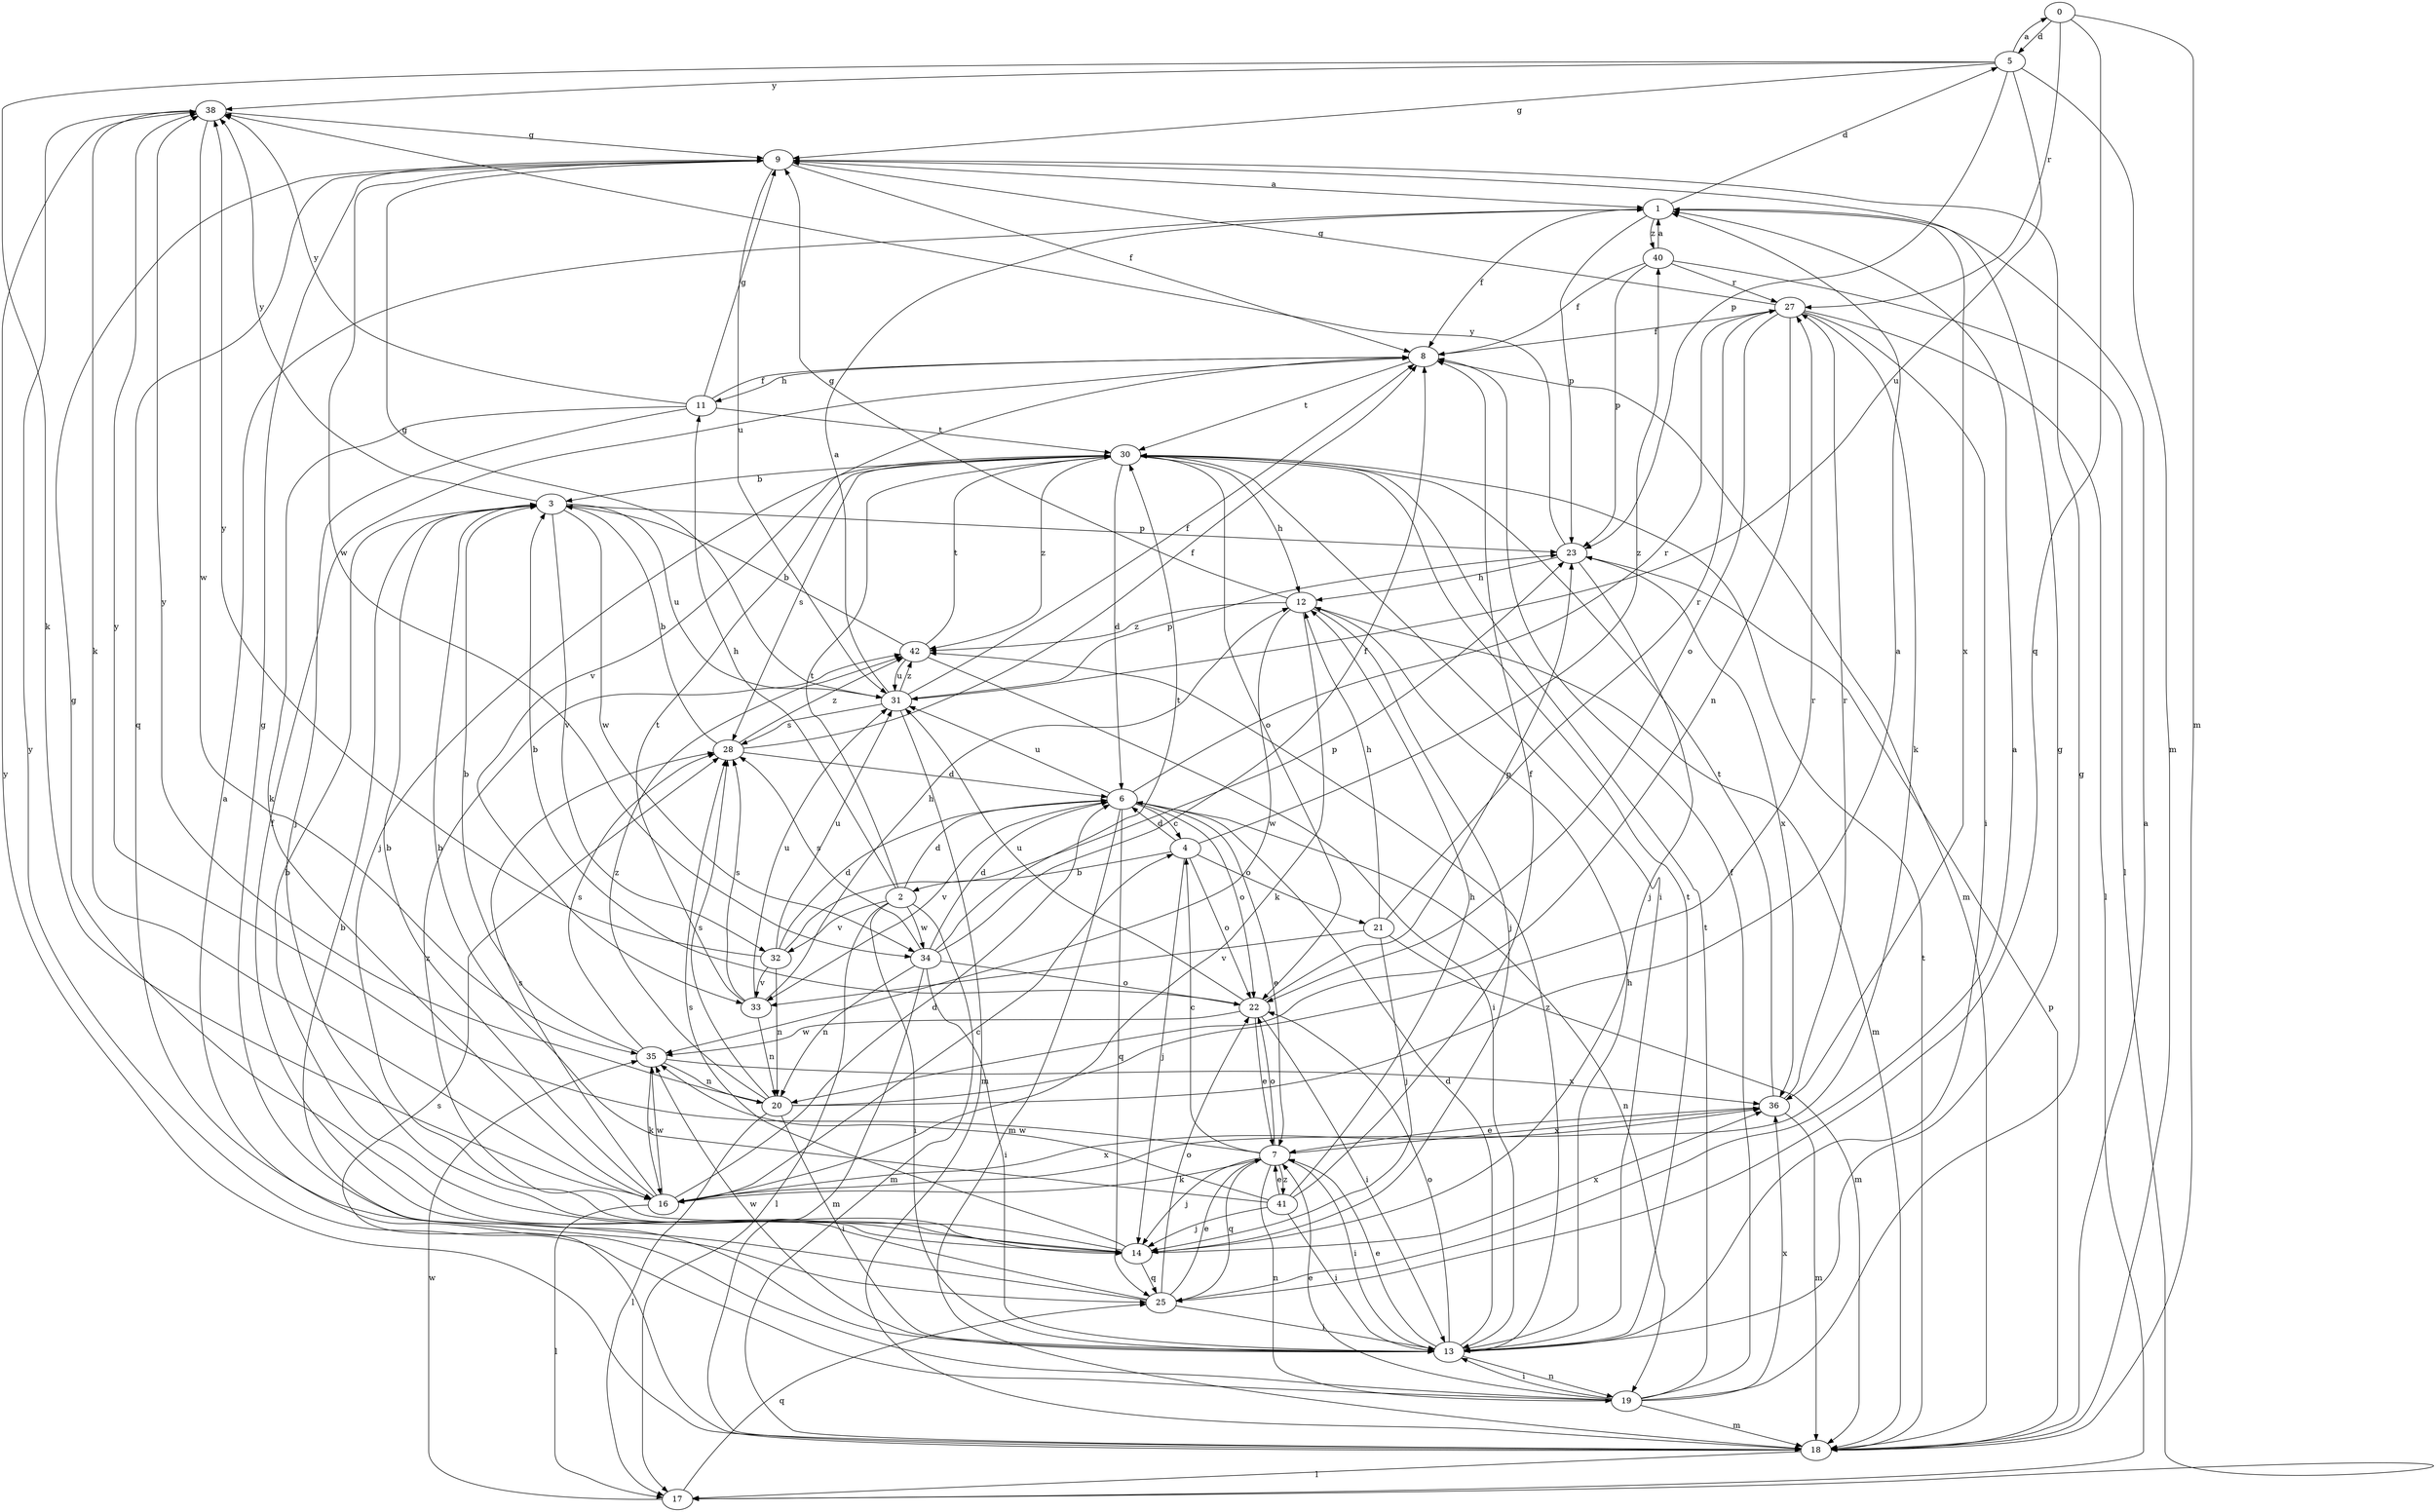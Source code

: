 strict digraph  {
0;
1;
2;
3;
4;
5;
6;
7;
8;
9;
11;
12;
13;
14;
16;
17;
18;
19;
20;
21;
22;
23;
25;
27;
28;
30;
31;
32;
33;
34;
35;
36;
38;
40;
41;
42;
0 -> 5  [label=d];
0 -> 18  [label=m];
0 -> 25  [label=q];
0 -> 27  [label=r];
1 -> 5  [label=d];
1 -> 8  [label=f];
1 -> 23  [label=p];
1 -> 36  [label=x];
1 -> 40  [label=z];
2 -> 6  [label=d];
2 -> 11  [label=h];
2 -> 13  [label=i];
2 -> 17  [label=l];
2 -> 18  [label=m];
2 -> 30  [label=t];
2 -> 32  [label=v];
2 -> 34  [label=w];
3 -> 23  [label=p];
3 -> 31  [label=u];
3 -> 32  [label=v];
3 -> 34  [label=w];
3 -> 38  [label=y];
4 -> 2  [label=b];
4 -> 6  [label=d];
4 -> 14  [label=j];
4 -> 21  [label=o];
4 -> 22  [label=o];
4 -> 40  [label=z];
5 -> 0  [label=a];
5 -> 9  [label=g];
5 -> 16  [label=k];
5 -> 18  [label=m];
5 -> 23  [label=p];
5 -> 31  [label=u];
5 -> 38  [label=y];
6 -> 4  [label=c];
6 -> 7  [label=e];
6 -> 18  [label=m];
6 -> 19  [label=n];
6 -> 22  [label=o];
6 -> 25  [label=q];
6 -> 27  [label=r];
6 -> 31  [label=u];
6 -> 33  [label=v];
7 -> 4  [label=c];
7 -> 13  [label=i];
7 -> 14  [label=j];
7 -> 16  [label=k];
7 -> 19  [label=n];
7 -> 22  [label=o];
7 -> 25  [label=q];
7 -> 36  [label=x];
7 -> 38  [label=y];
7 -> 41  [label=z];
8 -> 11  [label=h];
8 -> 18  [label=m];
8 -> 30  [label=t];
8 -> 33  [label=v];
9 -> 1  [label=a];
9 -> 8  [label=f];
9 -> 25  [label=q];
9 -> 31  [label=u];
9 -> 34  [label=w];
11 -> 8  [label=f];
11 -> 9  [label=g];
11 -> 14  [label=j];
11 -> 16  [label=k];
11 -> 30  [label=t];
11 -> 38  [label=y];
12 -> 9  [label=g];
12 -> 14  [label=j];
12 -> 16  [label=k];
12 -> 18  [label=m];
12 -> 35  [label=w];
12 -> 42  [label=z];
13 -> 3  [label=b];
13 -> 6  [label=d];
13 -> 7  [label=e];
13 -> 9  [label=g];
13 -> 12  [label=h];
13 -> 19  [label=n];
13 -> 22  [label=o];
13 -> 30  [label=t];
13 -> 35  [label=w];
13 -> 42  [label=z];
14 -> 3  [label=b];
14 -> 9  [label=g];
14 -> 25  [label=q];
14 -> 28  [label=s];
14 -> 36  [label=x];
14 -> 42  [label=z];
16 -> 3  [label=b];
16 -> 4  [label=c];
16 -> 6  [label=d];
16 -> 17  [label=l];
16 -> 28  [label=s];
16 -> 35  [label=w];
16 -> 36  [label=x];
17 -> 25  [label=q];
17 -> 35  [label=w];
18 -> 1  [label=a];
18 -> 17  [label=l];
18 -> 23  [label=p];
18 -> 28  [label=s];
18 -> 30  [label=t];
18 -> 38  [label=y];
19 -> 1  [label=a];
19 -> 7  [label=e];
19 -> 8  [label=f];
19 -> 9  [label=g];
19 -> 13  [label=i];
19 -> 18  [label=m];
19 -> 30  [label=t];
19 -> 36  [label=x];
19 -> 38  [label=y];
20 -> 1  [label=a];
20 -> 13  [label=i];
20 -> 17  [label=l];
20 -> 27  [label=r];
20 -> 28  [label=s];
20 -> 38  [label=y];
20 -> 42  [label=z];
21 -> 12  [label=h];
21 -> 14  [label=j];
21 -> 18  [label=m];
21 -> 27  [label=r];
21 -> 33  [label=v];
22 -> 3  [label=b];
22 -> 7  [label=e];
22 -> 13  [label=i];
22 -> 23  [label=p];
22 -> 31  [label=u];
22 -> 35  [label=w];
23 -> 12  [label=h];
23 -> 14  [label=j];
23 -> 36  [label=x];
23 -> 38  [label=y];
25 -> 1  [label=a];
25 -> 7  [label=e];
25 -> 8  [label=f];
25 -> 9  [label=g];
25 -> 13  [label=i];
25 -> 22  [label=o];
27 -> 8  [label=f];
27 -> 9  [label=g];
27 -> 13  [label=i];
27 -> 16  [label=k];
27 -> 17  [label=l];
27 -> 20  [label=n];
27 -> 22  [label=o];
28 -> 3  [label=b];
28 -> 6  [label=d];
28 -> 8  [label=f];
28 -> 42  [label=z];
30 -> 3  [label=b];
30 -> 6  [label=d];
30 -> 12  [label=h];
30 -> 13  [label=i];
30 -> 14  [label=j];
30 -> 22  [label=o];
30 -> 28  [label=s];
30 -> 42  [label=z];
31 -> 1  [label=a];
31 -> 8  [label=f];
31 -> 9  [label=g];
31 -> 18  [label=m];
31 -> 23  [label=p];
31 -> 28  [label=s];
31 -> 42  [label=z];
32 -> 6  [label=d];
32 -> 20  [label=n];
32 -> 23  [label=p];
32 -> 31  [label=u];
32 -> 33  [label=v];
32 -> 38  [label=y];
33 -> 12  [label=h];
33 -> 20  [label=n];
33 -> 28  [label=s];
33 -> 30  [label=t];
33 -> 31  [label=u];
34 -> 6  [label=d];
34 -> 8  [label=f];
34 -> 13  [label=i];
34 -> 18  [label=m];
34 -> 20  [label=n];
34 -> 22  [label=o];
34 -> 28  [label=s];
34 -> 30  [label=t];
35 -> 3  [label=b];
35 -> 16  [label=k];
35 -> 20  [label=n];
35 -> 28  [label=s];
35 -> 36  [label=x];
36 -> 7  [label=e];
36 -> 18  [label=m];
36 -> 27  [label=r];
36 -> 30  [label=t];
38 -> 9  [label=g];
38 -> 16  [label=k];
38 -> 35  [label=w];
40 -> 1  [label=a];
40 -> 8  [label=f];
40 -> 17  [label=l];
40 -> 23  [label=p];
40 -> 27  [label=r];
41 -> 3  [label=b];
41 -> 7  [label=e];
41 -> 8  [label=f];
41 -> 12  [label=h];
41 -> 13  [label=i];
41 -> 14  [label=j];
41 -> 35  [label=w];
42 -> 3  [label=b];
42 -> 13  [label=i];
42 -> 30  [label=t];
42 -> 31  [label=u];
}
